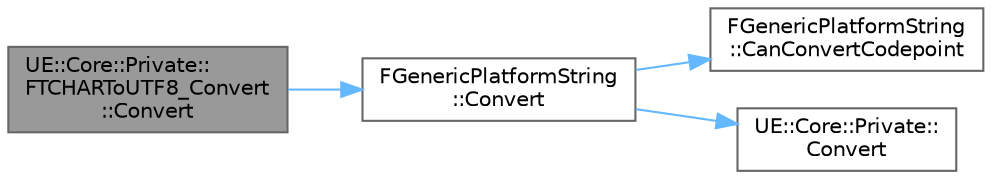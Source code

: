 digraph "UE::Core::Private::FTCHARToUTF8_Convert::Convert"
{
 // INTERACTIVE_SVG=YES
 // LATEX_PDF_SIZE
  bgcolor="transparent";
  edge [fontname=Helvetica,fontsize=10,labelfontname=Helvetica,labelfontsize=10];
  node [fontname=Helvetica,fontsize=10,shape=box,height=0.2,width=0.4];
  rankdir="LR";
  Node1 [id="Node000001",label="UE::Core::Private::\lFTCHARToUTF8_Convert\l::Convert",height=0.2,width=0.4,color="gray40", fillcolor="grey60", style="filled", fontcolor="black",tooltip="Converts a Source string into UTF8 and stores it in Dest."];
  Node1 -> Node2 [id="edge1_Node000001_Node000002",color="steelblue1",style="solid",tooltip=" "];
  Node2 [id="Node000002",label="FGenericPlatformString\l::Convert",height=0.2,width=0.4,color="grey40", fillcolor="white", style="filled",URL="$d1/d81/structFGenericPlatformString.html#a725c9d8aa0a9343e5ab167b47bfc07a8",tooltip="Converts the null-terminated Src string range from SourceEncoding to DestEncoding and writes it to th..."];
  Node2 -> Node3 [id="edge2_Node000002_Node000003",color="steelblue1",style="solid",tooltip=" "];
  Node3 [id="Node000003",label="FGenericPlatformString\l::CanConvertCodepoint",height=0.2,width=0.4,color="grey40", fillcolor="white", style="filled",URL="$d1/d81/structFGenericPlatformString.html#a4310aba886365747614839063b365286",tooltip="Tests whether a particular codepoint can be converted to the destination encoding."];
  Node2 -> Node4 [id="edge3_Node000002_Node000004",color="steelblue1",style="solid",tooltip=" "];
  Node4 [id="Node000004",label="UE::Core::Private::\lConvert",height=0.2,width=0.4,color="grey40", fillcolor="white", style="filled",URL="$d1/de6/namespaceUE_1_1Core_1_1Private.html#a253d115b541977b8301c4ad562cb2638",tooltip=" "];
}
